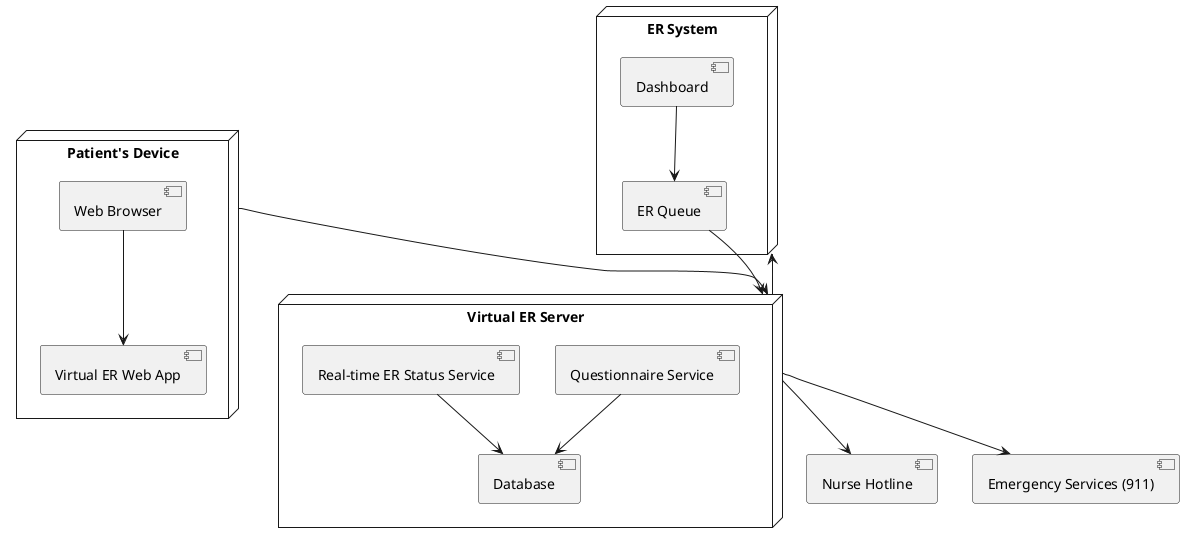 @startuml Deployment
node "Patient's Device" {
  [Web Browser] --> [Virtual ER Web App]
}

node "Virtual ER Server" {
  [Questionnaire Service] --> [Database]
  [Real-time ER Status Service] --> [Database]
}

node "ER System" {
  [ER Queue] --> [Virtual ER Server]
  [Dashboard] --> [ER Queue]
}

[Patient's Device] --> [Virtual ER Server]
[Virtual ER Server] --> [ER System]
[Virtual ER Server] --> [Nurse Hotline]
[Virtual ER Server] --> [Emergency Services (911)]
@enduml